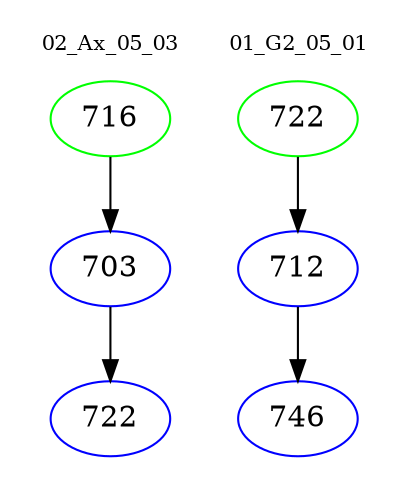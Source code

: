 digraph{
subgraph cluster_0 {
color = white
label = "02_Ax_05_03";
fontsize=10;
T0_716 [label="716", color="green"]
T0_716 -> T0_703 [color="black"]
T0_703 [label="703", color="blue"]
T0_703 -> T0_722 [color="black"]
T0_722 [label="722", color="blue"]
}
subgraph cluster_1 {
color = white
label = "01_G2_05_01";
fontsize=10;
T1_722 [label="722", color="green"]
T1_722 -> T1_712 [color="black"]
T1_712 [label="712", color="blue"]
T1_712 -> T1_746 [color="black"]
T1_746 [label="746", color="blue"]
}
}
